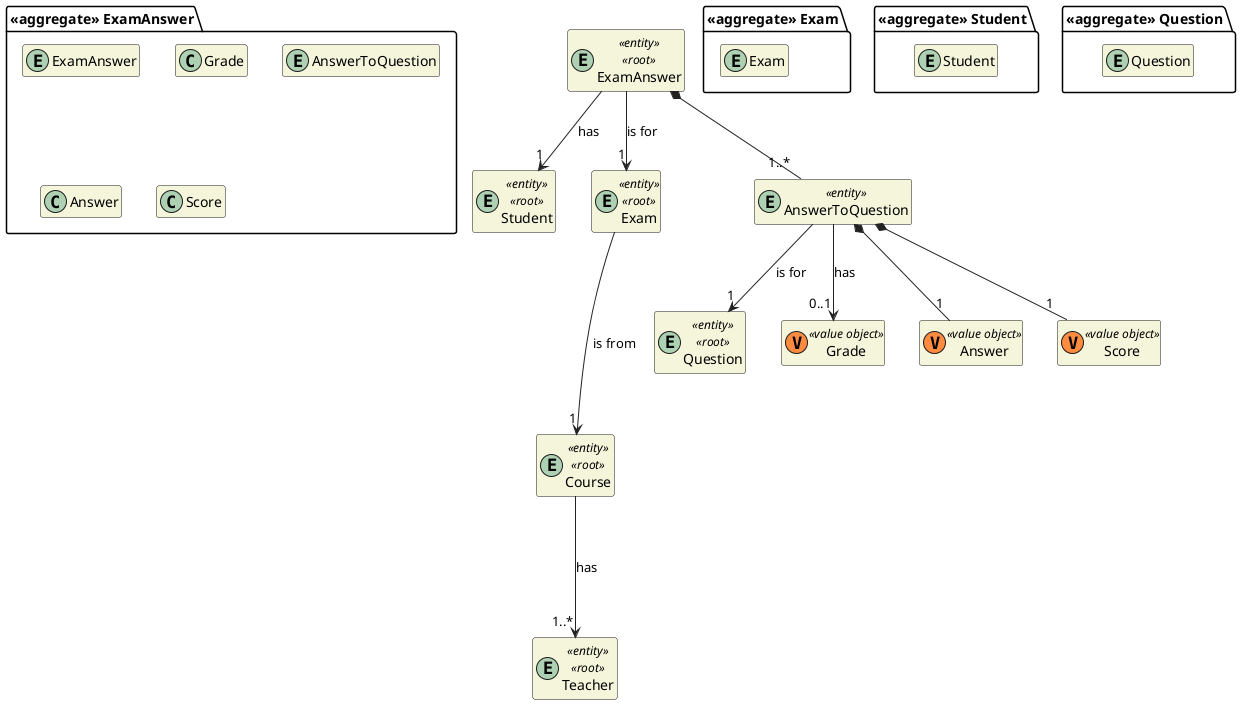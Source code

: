@startuml US2006_DM
'https://plantuml.com/class-diagram

skinparam classAttributeIconSize 0
hide empty attributes
hide empty methods
skinparam classBackgroundColor beige
skinparam ArrowColor #222222

package "<<aggregate>> Exam" {
  entity Exam
}

package "<<aggregate>> Student" {
  entity Student
}

entity Teacher <<entity>> <<root>> {
}

entity Course <<entity>> <<root>> {
}

entity Student <<entity>> <<root>> {
}

package "<<aggregate>> Question" {
  entity Question
}

entity Question <<entity>> <<root>> {
}

package "<<aggregate>> ExamAnswer" {
  entity ExamAnswer

  class Grade

  entity AnswerToQuestion
  class Answer
  class Score
}

entity ExamAnswer <<entity>> <<root>> {}

class Grade <<(V,#FF8B40) value object>> {}
class Answer <<(V,#FF8B40) value object>> {}
class Score <<(V,#FF8B40) value object>> {}

entity Exam <<entity>> <<root>> {}
entity AnswerToQuestion <<entity>> {}

ExamAnswer --> "1" Student : has
ExamAnswer --> "1" Exam : is for
AnswerToQuestion --> "0..1" Grade : has

AnswerToQuestion --> "1" Question : is for
AnswerToQuestion *-- "1" Answer
AnswerToQuestion *-- "1" Score

ExamAnswer *-- "1..*" AnswerToQuestion

Exam ---> "1" Course : is from
Course ---> "1..*" Teacher : has

@enduml
